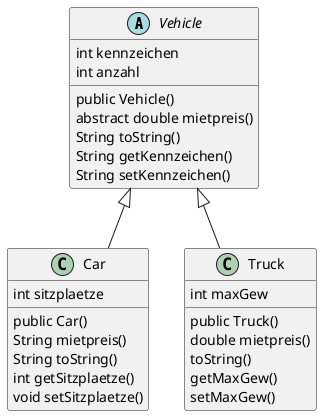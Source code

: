 @startuml
'https://plantuml.com/class-diagram

abstract class Vehicle {
int kennzeichen
int anzahl
public Vehicle()
abstract double mietpreis()
String toString()
String getKennzeichen()
String setKennzeichen()
}

Vehicle <|-- Car
Vehicle <|-- Truck

class Car {
int sitzplaetze
public Car()
String mietpreis()
String toString()
int getSitzplaetze()
void setSitzplaetze()
}

class Truck {
int maxGew
public Truck()
double mietpreis()
toString()
getMaxGew()
setMaxGew()
}

@enduml